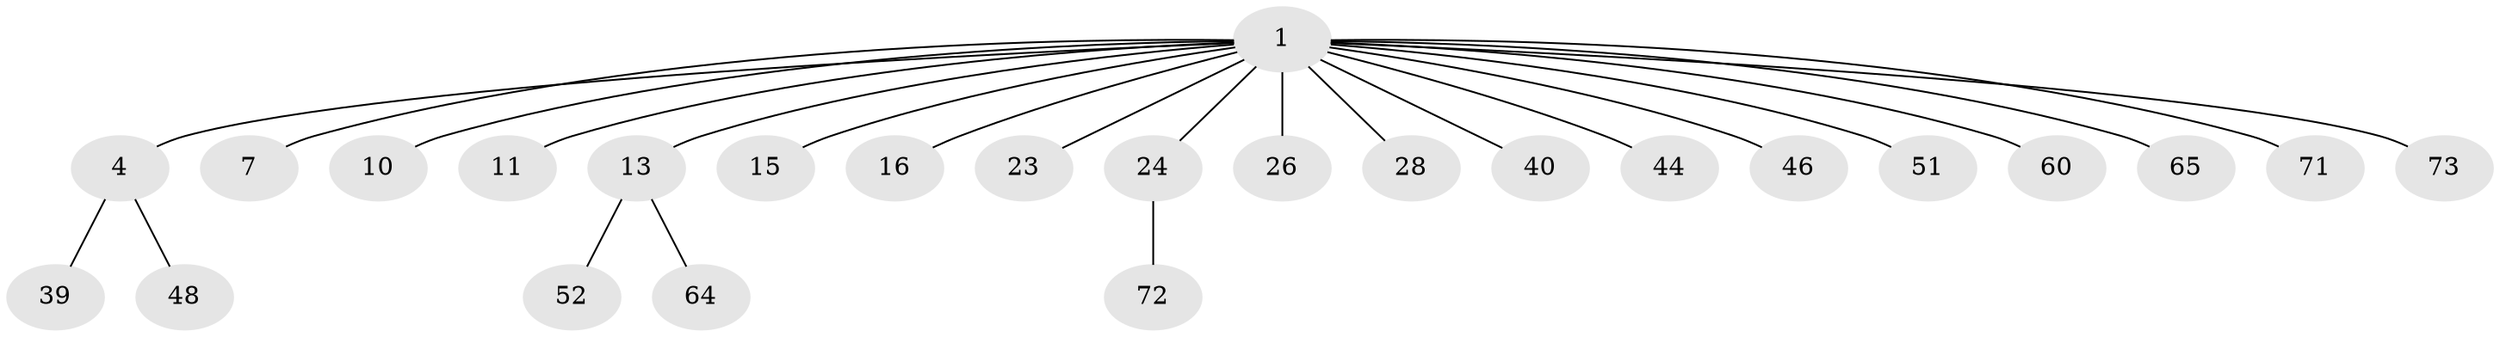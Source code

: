 // original degree distribution, {6: 0.02564102564102564, 3: 0.14102564102564102, 4: 0.05128205128205128, 1: 0.5256410256410257, 5: 0.05128205128205128, 2: 0.20512820512820512}
// Generated by graph-tools (version 1.1) at 2025/19/03/04/25 18:19:09]
// undirected, 25 vertices, 24 edges
graph export_dot {
graph [start="1"]
  node [color=gray90,style=filled];
  1 [super="+2+42+58+9+3+5"];
  4 [super="+18+12"];
  7;
  10 [super="+67"];
  11 [super="+19"];
  13 [super="+76+47"];
  15;
  16;
  23;
  24 [super="+29"];
  26 [super="+59+27"];
  28;
  39;
  40;
  44 [super="+62"];
  46;
  48;
  51;
  52;
  60 [super="+75"];
  64;
  65;
  71;
  72;
  73;
  1 -- 4;
  1 -- 13;
  1 -- 16;
  1 -- 46;
  1 -- 15;
  1 -- 71;
  1 -- 7;
  1 -- 73;
  1 -- 40;
  1 -- 10;
  1 -- 11;
  1 -- 44;
  1 -- 51;
  1 -- 23;
  1 -- 26;
  1 -- 28;
  1 -- 24;
  1 -- 60;
  1 -- 65;
  4 -- 48;
  4 -- 39;
  13 -- 64;
  13 -- 52;
  24 -- 72;
}
